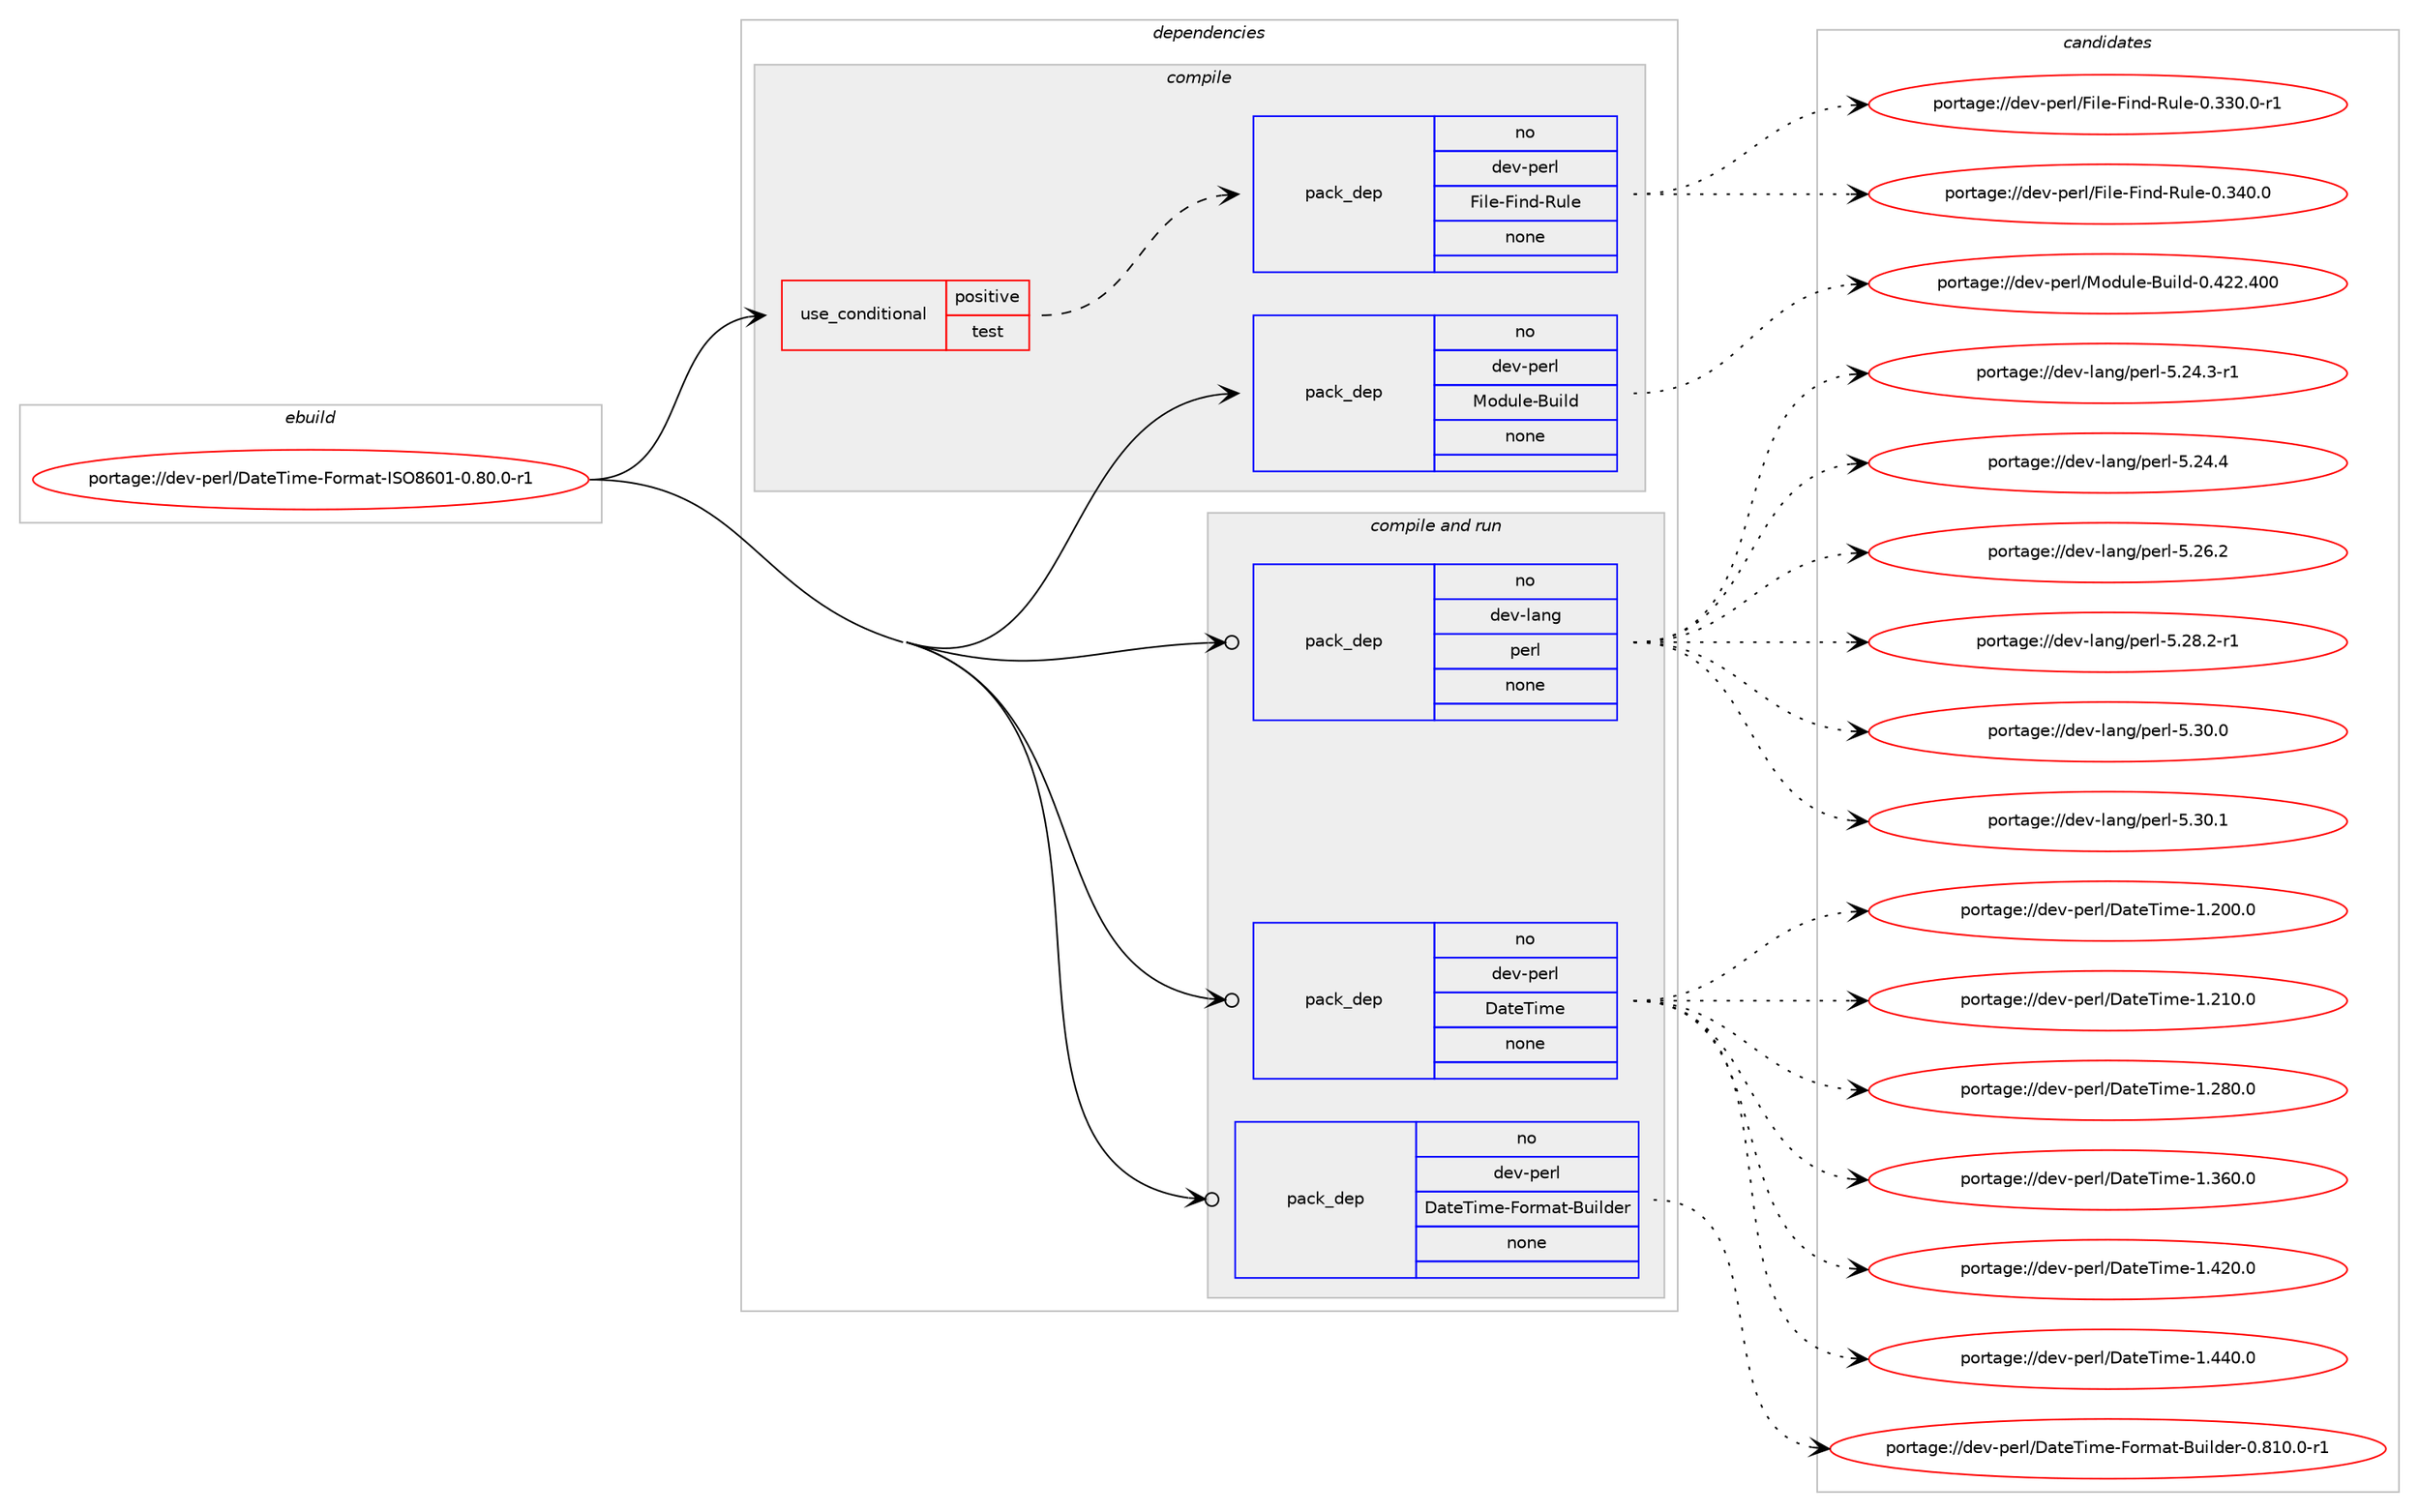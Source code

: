 digraph prolog {

# *************
# Graph options
# *************

newrank=true;
concentrate=true;
compound=true;
graph [rankdir=LR,fontname=Helvetica,fontsize=10,ranksep=1.5];#, ranksep=2.5, nodesep=0.2];
edge  [arrowhead=vee];
node  [fontname=Helvetica,fontsize=10];

# **********
# The ebuild
# **********

subgraph cluster_leftcol {
color=gray;
rank=same;
label=<<i>ebuild</i>>;
id [label="portage://dev-perl/DateTime-Format-ISO8601-0.80.0-r1", color=red, width=4, href="../dev-perl/DateTime-Format-ISO8601-0.80.0-r1.svg"];
}

# ****************
# The dependencies
# ****************

subgraph cluster_midcol {
color=gray;
label=<<i>dependencies</i>>;
subgraph cluster_compile {
fillcolor="#eeeeee";
style=filled;
label=<<i>compile</i>>;
subgraph cond22811 {
dependency111237 [label=<<TABLE BORDER="0" CELLBORDER="1" CELLSPACING="0" CELLPADDING="4"><TR><TD ROWSPAN="3" CELLPADDING="10">use_conditional</TD></TR><TR><TD>positive</TD></TR><TR><TD>test</TD></TR></TABLE>>, shape=none, color=red];
subgraph pack85250 {
dependency111238 [label=<<TABLE BORDER="0" CELLBORDER="1" CELLSPACING="0" CELLPADDING="4" WIDTH="220"><TR><TD ROWSPAN="6" CELLPADDING="30">pack_dep</TD></TR><TR><TD WIDTH="110">no</TD></TR><TR><TD>dev-perl</TD></TR><TR><TD>File-Find-Rule</TD></TR><TR><TD>none</TD></TR><TR><TD></TD></TR></TABLE>>, shape=none, color=blue];
}
dependency111237:e -> dependency111238:w [weight=20,style="dashed",arrowhead="vee"];
}
id:e -> dependency111237:w [weight=20,style="solid",arrowhead="vee"];
subgraph pack85251 {
dependency111239 [label=<<TABLE BORDER="0" CELLBORDER="1" CELLSPACING="0" CELLPADDING="4" WIDTH="220"><TR><TD ROWSPAN="6" CELLPADDING="30">pack_dep</TD></TR><TR><TD WIDTH="110">no</TD></TR><TR><TD>dev-perl</TD></TR><TR><TD>Module-Build</TD></TR><TR><TD>none</TD></TR><TR><TD></TD></TR></TABLE>>, shape=none, color=blue];
}
id:e -> dependency111239:w [weight=20,style="solid",arrowhead="vee"];
}
subgraph cluster_compileandrun {
fillcolor="#eeeeee";
style=filled;
label=<<i>compile and run</i>>;
subgraph pack85252 {
dependency111240 [label=<<TABLE BORDER="0" CELLBORDER="1" CELLSPACING="0" CELLPADDING="4" WIDTH="220"><TR><TD ROWSPAN="6" CELLPADDING="30">pack_dep</TD></TR><TR><TD WIDTH="110">no</TD></TR><TR><TD>dev-lang</TD></TR><TR><TD>perl</TD></TR><TR><TD>none</TD></TR><TR><TD></TD></TR></TABLE>>, shape=none, color=blue];
}
id:e -> dependency111240:w [weight=20,style="solid",arrowhead="odotvee"];
subgraph pack85253 {
dependency111241 [label=<<TABLE BORDER="0" CELLBORDER="1" CELLSPACING="0" CELLPADDING="4" WIDTH="220"><TR><TD ROWSPAN="6" CELLPADDING="30">pack_dep</TD></TR><TR><TD WIDTH="110">no</TD></TR><TR><TD>dev-perl</TD></TR><TR><TD>DateTime</TD></TR><TR><TD>none</TD></TR><TR><TD></TD></TR></TABLE>>, shape=none, color=blue];
}
id:e -> dependency111241:w [weight=20,style="solid",arrowhead="odotvee"];
subgraph pack85254 {
dependency111242 [label=<<TABLE BORDER="0" CELLBORDER="1" CELLSPACING="0" CELLPADDING="4" WIDTH="220"><TR><TD ROWSPAN="6" CELLPADDING="30">pack_dep</TD></TR><TR><TD WIDTH="110">no</TD></TR><TR><TD>dev-perl</TD></TR><TR><TD>DateTime-Format-Builder</TD></TR><TR><TD>none</TD></TR><TR><TD></TD></TR></TABLE>>, shape=none, color=blue];
}
id:e -> dependency111242:w [weight=20,style="solid",arrowhead="odotvee"];
}
subgraph cluster_run {
fillcolor="#eeeeee";
style=filled;
label=<<i>run</i>>;
}
}

# **************
# The candidates
# **************

subgraph cluster_choices {
rank=same;
color=gray;
label=<<i>candidates</i>>;

subgraph choice85250 {
color=black;
nodesep=1;
choiceportage1001011184511210111410847701051081014570105110100458211710810145484651514846484511449 [label="portage://dev-perl/File-Find-Rule-0.330.0-r1", color=red, width=4,href="../dev-perl/File-Find-Rule-0.330.0-r1.svg"];
choiceportage100101118451121011141084770105108101457010511010045821171081014548465152484648 [label="portage://dev-perl/File-Find-Rule-0.340.0", color=red, width=4,href="../dev-perl/File-Find-Rule-0.340.0.svg"];
dependency111238:e -> choiceportage1001011184511210111410847701051081014570105110100458211710810145484651514846484511449:w [style=dotted,weight="100"];
dependency111238:e -> choiceportage100101118451121011141084770105108101457010511010045821171081014548465152484648:w [style=dotted,weight="100"];
}
subgraph choice85251 {
color=black;
nodesep=1;
choiceportage100101118451121011141084777111100117108101456611710510810045484652505046524848 [label="portage://dev-perl/Module-Build-0.422.400", color=red, width=4,href="../dev-perl/Module-Build-0.422.400.svg"];
dependency111239:e -> choiceportage100101118451121011141084777111100117108101456611710510810045484652505046524848:w [style=dotted,weight="100"];
}
subgraph choice85252 {
color=black;
nodesep=1;
choiceportage100101118451089711010347112101114108455346505246514511449 [label="portage://dev-lang/perl-5.24.3-r1", color=red, width=4,href="../dev-lang/perl-5.24.3-r1.svg"];
choiceportage10010111845108971101034711210111410845534650524652 [label="portage://dev-lang/perl-5.24.4", color=red, width=4,href="../dev-lang/perl-5.24.4.svg"];
choiceportage10010111845108971101034711210111410845534650544650 [label="portage://dev-lang/perl-5.26.2", color=red, width=4,href="../dev-lang/perl-5.26.2.svg"];
choiceportage100101118451089711010347112101114108455346505646504511449 [label="portage://dev-lang/perl-5.28.2-r1", color=red, width=4,href="../dev-lang/perl-5.28.2-r1.svg"];
choiceportage10010111845108971101034711210111410845534651484648 [label="portage://dev-lang/perl-5.30.0", color=red, width=4,href="../dev-lang/perl-5.30.0.svg"];
choiceportage10010111845108971101034711210111410845534651484649 [label="portage://dev-lang/perl-5.30.1", color=red, width=4,href="../dev-lang/perl-5.30.1.svg"];
dependency111240:e -> choiceportage100101118451089711010347112101114108455346505246514511449:w [style=dotted,weight="100"];
dependency111240:e -> choiceportage10010111845108971101034711210111410845534650524652:w [style=dotted,weight="100"];
dependency111240:e -> choiceportage10010111845108971101034711210111410845534650544650:w [style=dotted,weight="100"];
dependency111240:e -> choiceportage100101118451089711010347112101114108455346505646504511449:w [style=dotted,weight="100"];
dependency111240:e -> choiceportage10010111845108971101034711210111410845534651484648:w [style=dotted,weight="100"];
dependency111240:e -> choiceportage10010111845108971101034711210111410845534651484649:w [style=dotted,weight="100"];
}
subgraph choice85253 {
color=black;
nodesep=1;
choiceportage10010111845112101114108476897116101841051091014549465048484648 [label="portage://dev-perl/DateTime-1.200.0", color=red, width=4,href="../dev-perl/DateTime-1.200.0.svg"];
choiceportage10010111845112101114108476897116101841051091014549465049484648 [label="portage://dev-perl/DateTime-1.210.0", color=red, width=4,href="../dev-perl/DateTime-1.210.0.svg"];
choiceportage10010111845112101114108476897116101841051091014549465056484648 [label="portage://dev-perl/DateTime-1.280.0", color=red, width=4,href="../dev-perl/DateTime-1.280.0.svg"];
choiceportage10010111845112101114108476897116101841051091014549465154484648 [label="portage://dev-perl/DateTime-1.360.0", color=red, width=4,href="../dev-perl/DateTime-1.360.0.svg"];
choiceportage10010111845112101114108476897116101841051091014549465250484648 [label="portage://dev-perl/DateTime-1.420.0", color=red, width=4,href="../dev-perl/DateTime-1.420.0.svg"];
choiceportage10010111845112101114108476897116101841051091014549465252484648 [label="portage://dev-perl/DateTime-1.440.0", color=red, width=4,href="../dev-perl/DateTime-1.440.0.svg"];
dependency111241:e -> choiceportage10010111845112101114108476897116101841051091014549465048484648:w [style=dotted,weight="100"];
dependency111241:e -> choiceportage10010111845112101114108476897116101841051091014549465049484648:w [style=dotted,weight="100"];
dependency111241:e -> choiceportage10010111845112101114108476897116101841051091014549465056484648:w [style=dotted,weight="100"];
dependency111241:e -> choiceportage10010111845112101114108476897116101841051091014549465154484648:w [style=dotted,weight="100"];
dependency111241:e -> choiceportage10010111845112101114108476897116101841051091014549465250484648:w [style=dotted,weight="100"];
dependency111241:e -> choiceportage10010111845112101114108476897116101841051091014549465252484648:w [style=dotted,weight="100"];
}
subgraph choice85254 {
color=black;
nodesep=1;
choiceportage1001011184511210111410847689711610184105109101457011111410997116456611710510810010111445484656494846484511449 [label="portage://dev-perl/DateTime-Format-Builder-0.810.0-r1", color=red, width=4,href="../dev-perl/DateTime-Format-Builder-0.810.0-r1.svg"];
dependency111242:e -> choiceportage1001011184511210111410847689711610184105109101457011111410997116456611710510810010111445484656494846484511449:w [style=dotted,weight="100"];
}
}

}
